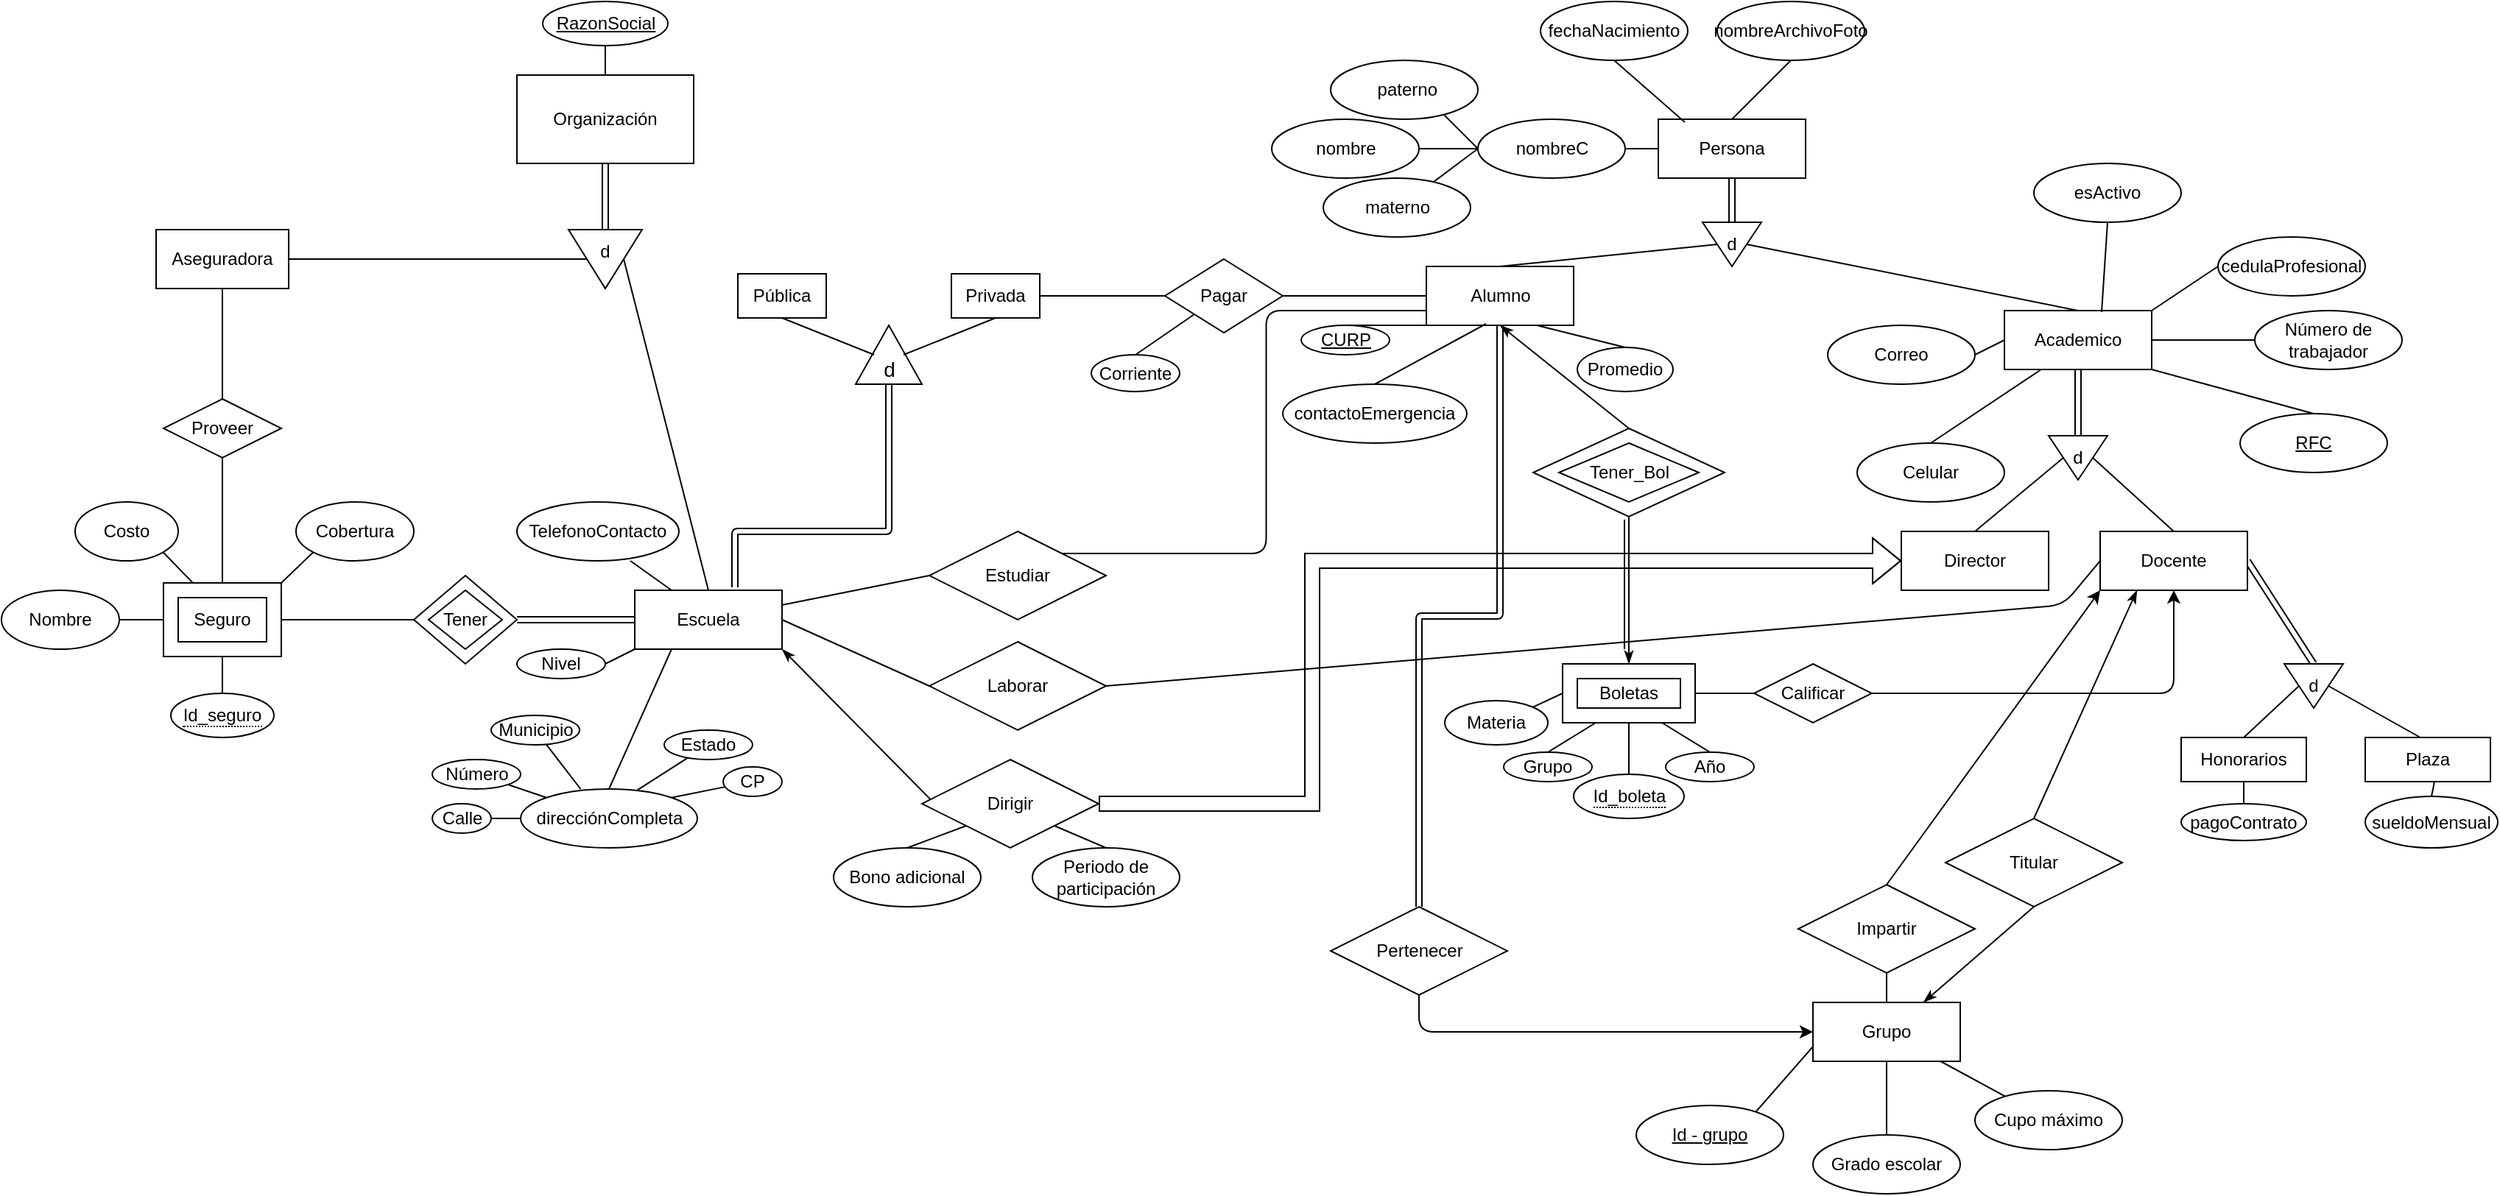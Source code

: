 <mxfile version="14.6.13" type="device"><diagram id="R2lEEEUBdFMjLlhIrx00" name="Page-1"><mxGraphModel dx="2468" dy="1582" grid="1" gridSize="10" guides="1" tooltips="1" connect="1" arrows="1" fold="1" page="1" pageScale="1" pageWidth="850" pageHeight="1100" math="0" shadow="0" extFonts="Permanent Marker^https://fonts.googleapis.com/css?family=Permanent+Marker"><root><mxCell id="0"/><mxCell id="1" parent="0"/><mxCell id="KtLs7sOax0Psql4U3E7a-147" style="edgeStyle=none;rounded=0;orthogonalLoop=1;jettySize=auto;html=1;exitX=1;exitY=1;exitDx=0;exitDy=0;entryX=0.085;entryY=0.525;entryDx=0;entryDy=0;entryPerimeter=0;startArrow=classicThin;startFill=1;endArrow=none;endFill=0;" parent="1" source="KtLs7sOax0Psql4U3E7a-1" target="KtLs7sOax0Psql4U3E7a-143" edge="1"><mxGeometry relative="1" as="geometry"/></mxCell><mxCell id="KtLs7sOax0Psql4U3E7a-1" value="Escuela" style="whiteSpace=wrap;html=1;align=center;" parent="1" vertex="1"><mxGeometry x="-610" y="90" width="100" height="40" as="geometry"/></mxCell><mxCell id="KtLs7sOax0Psql4U3E7a-2" value="Laborar" style="shape=rhombus;perimeter=rhombusPerimeter;whiteSpace=wrap;html=1;align=center;" parent="1" vertex="1"><mxGeometry x="-410" y="125" width="120" height="60" as="geometry"/></mxCell><mxCell id="KtLs7sOax0Psql4U3E7a-4" value="" style="endArrow=none;html=1;rounded=0;exitX=1;exitY=0.5;exitDx=0;exitDy=0;entryX=0;entryY=0.5;entryDx=0;entryDy=0;" parent="1" source="KtLs7sOax0Psql4U3E7a-1" target="KtLs7sOax0Psql4U3E7a-2" edge="1"><mxGeometry relative="1" as="geometry"><mxPoint x="310" y="250" as="sourcePoint"/><mxPoint x="470" y="250" as="targetPoint"/></mxGeometry></mxCell><mxCell id="UCFjjiq-yuMNq34gSpw4-24" style="edgeStyle=none;rounded=0;orthogonalLoop=1;jettySize=auto;html=1;exitX=0;exitY=0.5;exitDx=0;exitDy=0;entryX=1;entryY=0;entryDx=0;entryDy=0;endArrow=none;endFill=0;" parent="1" source="KtLs7sOax0Psql4U3E7a-7" target="UCFjjiq-yuMNq34gSpw4-15" edge="1"><mxGeometry relative="1" as="geometry"/></mxCell><mxCell id="KtLs7sOax0Psql4U3E7a-7" value="cedulaProfesional" style="ellipse;whiteSpace=wrap;html=1;align=center;" parent="1" vertex="1"><mxGeometry x="465" y="-150" width="100" height="40" as="geometry"/></mxCell><mxCell id="UCFjjiq-yuMNq34gSpw4-25" style="edgeStyle=none;rounded=0;orthogonalLoop=1;jettySize=auto;html=1;exitX=0;exitY=0.5;exitDx=0;exitDy=0;entryX=1;entryY=0.5;entryDx=0;entryDy=0;endArrow=none;endFill=0;" parent="1" source="KtLs7sOax0Psql4U3E7a-11" target="UCFjjiq-yuMNq34gSpw4-15" edge="1"><mxGeometry relative="1" as="geometry"/></mxCell><mxCell id="KtLs7sOax0Psql4U3E7a-11" value="Número de trabajador" style="ellipse;whiteSpace=wrap;html=1;align=center;" parent="1" vertex="1"><mxGeometry x="490" y="-100" width="100" height="40" as="geometry"/></mxCell><mxCell id="UCFjjiq-yuMNq34gSpw4-26" style="edgeStyle=none;rounded=0;orthogonalLoop=1;jettySize=auto;html=1;exitX=0.5;exitY=0;exitDx=0;exitDy=0;entryX=1;entryY=1;entryDx=0;entryDy=0;endArrow=none;endFill=0;" parent="1" source="KtLs7sOax0Psql4U3E7a-12" target="UCFjjiq-yuMNq34gSpw4-15" edge="1"><mxGeometry relative="1" as="geometry"/></mxCell><mxCell id="KtLs7sOax0Psql4U3E7a-12" value="RFC" style="ellipse;whiteSpace=wrap;html=1;align=center;fontStyle=4" parent="1" vertex="1"><mxGeometry x="480" y="-30" width="100" height="40" as="geometry"/></mxCell><mxCell id="UCFjjiq-yuMNq34gSpw4-28" style="edgeStyle=none;rounded=0;orthogonalLoop=1;jettySize=auto;html=1;exitX=1;exitY=0.5;exitDx=0;exitDy=0;entryX=0;entryY=0.5;entryDx=0;entryDy=0;endArrow=none;endFill=0;" parent="1" source="KtLs7sOax0Psql4U3E7a-27" target="UCFjjiq-yuMNq34gSpw4-15" edge="1"><mxGeometry relative="1" as="geometry"/></mxCell><mxCell id="KtLs7sOax0Psql4U3E7a-27" value="Correo" style="ellipse;whiteSpace=wrap;html=1;align=center;" parent="1" vertex="1"><mxGeometry x="200" y="-90" width="100" height="40" as="geometry"/></mxCell><mxCell id="UCFjjiq-yuMNq34gSpw4-27" style="edgeStyle=none;rounded=0;orthogonalLoop=1;jettySize=auto;html=1;exitX=0.5;exitY=0;exitDx=0;exitDy=0;entryX=0.25;entryY=1;entryDx=0;entryDy=0;endArrow=none;endFill=0;" parent="1" source="KtLs7sOax0Psql4U3E7a-28" target="UCFjjiq-yuMNq34gSpw4-15" edge="1"><mxGeometry relative="1" as="geometry"/></mxCell><mxCell id="KtLs7sOax0Psql4U3E7a-28" value="Celular" style="ellipse;whiteSpace=wrap;html=1;align=center;" parent="1" vertex="1"><mxGeometry x="220" y="-10" width="100" height="40" as="geometry"/></mxCell><mxCell id="UCFjjiq-yuMNq34gSpw4-23" style="edgeStyle=none;rounded=0;orthogonalLoop=1;jettySize=auto;html=1;exitX=0.5;exitY=0;exitDx=0;exitDy=0;entryX=0.75;entryY=1;entryDx=0;entryDy=0;endArrow=none;endFill=0;" parent="1" source="KtLs7sOax0Psql4U3E7a-45" target="UCFjjiq-yuMNq34gSpw4-16" edge="1"><mxGeometry relative="1" as="geometry"/></mxCell><mxCell id="KtLs7sOax0Psql4U3E7a-45" value="Promedio" style="ellipse;whiteSpace=wrap;html=1;align=center;" parent="1" vertex="1"><mxGeometry x="30" y="-75" width="65" height="30" as="geometry"/></mxCell><mxCell id="KtLs7sOax0Psql4U3E7a-86" value="" style="edgeStyle=none;rounded=0;orthogonalLoop=1;jettySize=auto;html=1;endArrow=none;endFill=0;entryX=0.5;entryY=0;entryDx=0;entryDy=0;exitX=0.5;exitY=1;exitDx=0;exitDy=0;" parent="1" source="GUMRj1ig7MJOUgYOpkWh-27" target="GUMRj1ig7MJOUgYOpkWh-23" edge="1"><mxGeometry relative="1" as="geometry"><mxPoint x="-570" y="-320" as="sourcePoint"/></mxGeometry></mxCell><mxCell id="KtLs7sOax0Psql4U3E7a-49" value="Estudiar" style="shape=rhombus;perimeter=rhombusPerimeter;whiteSpace=wrap;html=1;align=center;" parent="1" vertex="1"><mxGeometry x="-410" y="50" width="120" height="60" as="geometry"/></mxCell><mxCell id="KtLs7sOax0Psql4U3E7a-52" value="" style="endArrow=none;html=1;rounded=0;exitX=1;exitY=0.25;exitDx=0;exitDy=0;entryX=0;entryY=0.5;entryDx=0;entryDy=0;" parent="1" source="KtLs7sOax0Psql4U3E7a-1" target="KtLs7sOax0Psql4U3E7a-49" edge="1"><mxGeometry relative="1" as="geometry"><mxPoint x="190" y="310" as="sourcePoint"/><mxPoint x="350" y="310" as="targetPoint"/></mxGeometry></mxCell><mxCell id="KtLs7sOax0Psql4U3E7a-65" value="Grupo" style="whiteSpace=wrap;html=1;align=center;" parent="1" vertex="1"><mxGeometry x="190" y="370" width="100" height="40" as="geometry"/></mxCell><mxCell id="KtLs7sOax0Psql4U3E7a-69" value="" style="rounded=0;orthogonalLoop=1;jettySize=auto;html=1;endArrow=none;endFill=0;" parent="1" source="KtLs7sOax0Psql4U3E7a-66" target="KtLs7sOax0Psql4U3E7a-65" edge="1"><mxGeometry relative="1" as="geometry"/></mxCell><mxCell id="KtLs7sOax0Psql4U3E7a-66" value="Grado escolar" style="ellipse;whiteSpace=wrap;html=1;align=center;" parent="1" vertex="1"><mxGeometry x="190" y="460" width="100" height="40" as="geometry"/></mxCell><mxCell id="KtLs7sOax0Psql4U3E7a-70" value="" style="edgeStyle=none;rounded=0;orthogonalLoop=1;jettySize=auto;html=1;endArrow=none;endFill=0;" parent="1" source="KtLs7sOax0Psql4U3E7a-67" target="KtLs7sOax0Psql4U3E7a-65" edge="1"><mxGeometry relative="1" as="geometry"/></mxCell><mxCell id="KtLs7sOax0Psql4U3E7a-67" value="Cupo máximo" style="ellipse;whiteSpace=wrap;html=1;align=center;" parent="1" vertex="1"><mxGeometry x="300" y="430" width="100" height="40" as="geometry"/></mxCell><mxCell id="KtLs7sOax0Psql4U3E7a-73" value="" style="edgeStyle=none;rounded=0;orthogonalLoop=1;jettySize=auto;html=1;endArrow=none;endFill=0;entryX=0;entryY=0.5;entryDx=0;entryDy=0;" parent="1" source="KtLs7sOax0Psql4U3E7a-72" target="GUMRj1ig7MJOUgYOpkWh-20" edge="1"><mxGeometry relative="1" as="geometry"/></mxCell><mxCell id="KtLs7sOax0Psql4U3E7a-72" value="Calle" style="ellipse;whiteSpace=wrap;html=1;align=center;" parent="1" vertex="1"><mxGeometry x="-747.5" y="235" width="40" height="20" as="geometry"/></mxCell><mxCell id="KtLs7sOax0Psql4U3E7a-75" value="" style="edgeStyle=none;rounded=0;orthogonalLoop=1;jettySize=auto;html=1;endArrow=none;endFill=0;entryX=0;entryY=0;entryDx=0;entryDy=0;" parent="1" source="KtLs7sOax0Psql4U3E7a-74" target="GUMRj1ig7MJOUgYOpkWh-20" edge="1"><mxGeometry relative="1" as="geometry"/></mxCell><mxCell id="KtLs7sOax0Psql4U3E7a-74" value="Número" style="ellipse;whiteSpace=wrap;html=1;align=center;" parent="1" vertex="1"><mxGeometry x="-747.5" y="205" width="60" height="20" as="geometry"/></mxCell><mxCell id="KtLs7sOax0Psql4U3E7a-82" value="" style="edgeStyle=none;rounded=0;orthogonalLoop=1;jettySize=auto;html=1;endArrow=none;endFill=0;entryX=0.34;entryY=0.003;entryDx=0;entryDy=0;entryPerimeter=0;" parent="1" source="KtLs7sOax0Psql4U3E7a-76" target="GUMRj1ig7MJOUgYOpkWh-20" edge="1"><mxGeometry relative="1" as="geometry"/></mxCell><mxCell id="KtLs7sOax0Psql4U3E7a-76" value="Municipio" style="ellipse;whiteSpace=wrap;html=1;align=center;" parent="1" vertex="1"><mxGeometry x="-707.5" y="175" width="60" height="20" as="geometry"/></mxCell><mxCell id="KtLs7sOax0Psql4U3E7a-84" value="" style="edgeStyle=none;rounded=0;orthogonalLoop=1;jettySize=auto;html=1;endArrow=none;endFill=0;entryX=1;entryY=0;entryDx=0;entryDy=0;" parent="1" source="KtLs7sOax0Psql4U3E7a-77" target="GUMRj1ig7MJOUgYOpkWh-20" edge="1"><mxGeometry relative="1" as="geometry"><mxPoint x="-597.5" y="231" as="targetPoint"/></mxGeometry></mxCell><mxCell id="KtLs7sOax0Psql4U3E7a-77" value="CP" style="ellipse;whiteSpace=wrap;html=1;align=center;" parent="1" vertex="1"><mxGeometry x="-550" y="210" width="40" height="20" as="geometry"/></mxCell><mxCell id="KtLs7sOax0Psql4U3E7a-83" value="" style="edgeStyle=none;rounded=0;orthogonalLoop=1;jettySize=auto;html=1;endArrow=none;endFill=0;entryX=0.653;entryY=0.032;entryDx=0;entryDy=0;entryPerimeter=0;" parent="1" source="KtLs7sOax0Psql4U3E7a-79" target="GUMRj1ig7MJOUgYOpkWh-20" edge="1"><mxGeometry relative="1" as="geometry"/></mxCell><mxCell id="KtLs7sOax0Psql4U3E7a-79" value="Estado" style="ellipse;whiteSpace=wrap;html=1;align=center;" parent="1" vertex="1"><mxGeometry x="-590" y="185" width="60" height="20" as="geometry"/></mxCell><mxCell id="KtLs7sOax0Psql4U3E7a-97" value="Materia" style="ellipse;whiteSpace=wrap;html=1;align=center;" parent="1" vertex="1"><mxGeometry x="-60" y="165" width="70" height="30" as="geometry"/></mxCell><mxCell id="KtLs7sOax0Psql4U3E7a-98" value="Grupo" style="ellipse;whiteSpace=wrap;html=1;align=center;" parent="1" vertex="1"><mxGeometry x="-20" y="200" width="60" height="20" as="geometry"/></mxCell><mxCell id="KtLs7sOax0Psql4U3E7a-99" value="Año" style="ellipse;whiteSpace=wrap;html=1;align=center;" parent="1" vertex="1"><mxGeometry x="90" y="200" width="60" height="20" as="geometry"/></mxCell><mxCell id="KtLs7sOax0Psql4U3E7a-118" value="Impartir" style="shape=rhombus;perimeter=rhombusPerimeter;whiteSpace=wrap;html=1;align=center;" parent="1" vertex="1"><mxGeometry x="180" y="290" width="120" height="60" as="geometry"/></mxCell><mxCell id="KtLs7sOax0Psql4U3E7a-148" style="edgeStyle=orthogonalEdgeStyle;rounded=0;orthogonalLoop=1;jettySize=auto;html=1;exitX=1;exitY=0.5;exitDx=0;exitDy=0;startArrow=none;startFill=0;endArrow=classicThin;endFill=1;entryX=0;entryY=0.5;entryDx=0;entryDy=0;entryPerimeter=0;shape=flexArrow;" parent="1" source="KtLs7sOax0Psql4U3E7a-143" target="UCFjjiq-yuMNq34gSpw4-33" edge="1"><mxGeometry relative="1" as="geometry"><mxPoint x="-30" y="160" as="targetPoint"/><Array as="points"><mxPoint x="-150" y="235"/><mxPoint x="-150" y="70"/></Array></mxGeometry></mxCell><mxCell id="KtLs7sOax0Psql4U3E7a-143" value="Dirigir" style="shape=rhombus;perimeter=rhombusPerimeter;whiteSpace=wrap;html=1;align=center;" parent="1" vertex="1"><mxGeometry x="-415" y="205" width="120" height="60" as="geometry"/></mxCell><mxCell id="KtLs7sOax0Psql4U3E7a-150" style="edgeStyle=none;rounded=0;orthogonalLoop=1;jettySize=auto;html=1;exitX=0.5;exitY=0;exitDx=0;exitDy=0;entryX=1;entryY=1;entryDx=0;entryDy=0;startArrow=none;startFill=0;endArrow=none;endFill=0;" parent="1" source="KtLs7sOax0Psql4U3E7a-149" target="KtLs7sOax0Psql4U3E7a-143" edge="1"><mxGeometry relative="1" as="geometry"/></mxCell><mxCell id="KtLs7sOax0Psql4U3E7a-149" value="Periodo de participación" style="ellipse;whiteSpace=wrap;html=1;align=center;" parent="1" vertex="1"><mxGeometry x="-340" y="265" width="100" height="40" as="geometry"/></mxCell><mxCell id="KtLs7sOax0Psql4U3E7a-152" style="edgeStyle=none;rounded=0;orthogonalLoop=1;jettySize=auto;html=1;exitX=0.5;exitY=0;exitDx=0;exitDy=0;entryX=0;entryY=1;entryDx=0;entryDy=0;startArrow=none;startFill=0;endArrow=none;endFill=0;" parent="1" source="KtLs7sOax0Psql4U3E7a-151" target="KtLs7sOax0Psql4U3E7a-143" edge="1"><mxGeometry relative="1" as="geometry"/></mxCell><mxCell id="KtLs7sOax0Psql4U3E7a-151" value="Bono adicional" style="ellipse;whiteSpace=wrap;html=1;align=center;" parent="1" vertex="1"><mxGeometry x="-475" y="265" width="100" height="40" as="geometry"/></mxCell><mxCell id="KtLs7sOax0Psql4U3E7a-157" style="edgeStyle=none;rounded=0;orthogonalLoop=1;jettySize=auto;html=1;exitX=0.5;exitY=1;exitDx=0;exitDy=0;entryX=0.75;entryY=0;entryDx=0;entryDy=0;startArrow=none;startFill=0;endArrow=classicThin;endFill=1;" parent="1" source="KtLs7sOax0Psql4U3E7a-156" target="KtLs7sOax0Psql4U3E7a-65" edge="1"><mxGeometry relative="1" as="geometry"/></mxCell><mxCell id="KtLs7sOax0Psql4U3E7a-158" style="edgeStyle=none;rounded=0;orthogonalLoop=1;jettySize=auto;html=1;exitX=0.5;exitY=0;exitDx=0;exitDy=0;entryX=0.25;entryY=1;entryDx=0;entryDy=0;startArrow=none;startFill=0;endArrow=classicThin;endFill=1;" parent="1" source="KtLs7sOax0Psql4U3E7a-156" target="UCFjjiq-yuMNq34gSpw4-31" edge="1"><mxGeometry relative="1" as="geometry"><mxPoint x="340" y="180" as="targetPoint"/></mxGeometry></mxCell><mxCell id="KtLs7sOax0Psql4U3E7a-156" value="Titular" style="shape=rhombus;perimeter=rhombusPerimeter;whiteSpace=wrap;html=1;align=center;" parent="1" vertex="1"><mxGeometry x="280" y="245" width="120" height="60" as="geometry"/></mxCell><mxCell id="KtLs7sOax0Psql4U3E7a-160" value="Pertenecer" style="shape=rhombus;perimeter=rhombusPerimeter;whiteSpace=wrap;html=1;align=center;" parent="1" vertex="1"><mxGeometry x="-137.5" y="305" width="120" height="60" as="geometry"/></mxCell><mxCell id="KtLs7sOax0Psql4U3E7a-167" style="edgeStyle=none;rounded=0;orthogonalLoop=1;jettySize=auto;html=1;startArrow=none;startFill=0;endArrow=classicThin;endFill=1;exitX=0.5;exitY=0;exitDx=0;exitDy=0;entryX=0.5;entryY=1;entryDx=0;entryDy=0;" parent="1" source="GUMRj1ig7MJOUgYOpkWh-41" target="UCFjjiq-yuMNq34gSpw4-16" edge="1"><mxGeometry relative="1" as="geometry"><mxPoint x="60" y="-80" as="targetPoint"/><mxPoint x="50" y="-10" as="sourcePoint"/></mxGeometry></mxCell><mxCell id="KtLs7sOax0Psql4U3E7a-168" style="edgeStyle=none;rounded=0;orthogonalLoop=1;jettySize=auto;html=1;startArrow=none;startFill=0;endArrow=classicThin;endFill=1;exitX=0.5;exitY=1;exitDx=0;exitDy=0;entryX=0.5;entryY=0;entryDx=0;entryDy=0;" parent="1" source="GUMRj1ig7MJOUgYOpkWh-41" target="GUMRj1ig7MJOUgYOpkWh-45" edge="1"><mxGeometry relative="1" as="geometry"><mxPoint x="40" y="90" as="sourcePoint"/><mxPoint x="70" y="170" as="targetPoint"/></mxGeometry></mxCell><mxCell id="KtLs7sOax0Psql4U3E7a-194" style="edgeStyle=none;rounded=0;orthogonalLoop=1;jettySize=auto;html=1;exitX=0.5;exitY=1;exitDx=0;exitDy=0;entryX=0;entryY=0.75;entryDx=0;entryDy=0;startArrow=none;startFill=0;endArrow=none;endFill=0;" parent="1" source="KtLs7sOax0Psql4U3E7a-193" target="KtLs7sOax0Psql4U3E7a-65" edge="1"><mxGeometry relative="1" as="geometry"/></mxCell><mxCell id="KtLs7sOax0Psql4U3E7a-193" value="Id - grupo" style="ellipse;whiteSpace=wrap;html=1;align=center;fontStyle=4" parent="1" vertex="1"><mxGeometry x="70" y="440" width="100" height="40" as="geometry"/></mxCell><mxCell id="UCFjjiq-yuMNq34gSpw4-14" style="edgeStyle=none;rounded=0;orthogonalLoop=1;jettySize=auto;html=1;exitX=0.5;exitY=1;exitDx=0;exitDy=0;entryX=0;entryY=0.5;entryDx=0;entryDy=0;endArrow=none;endFill=0;shape=link;" parent="1" source="UCFjjiq-yuMNq34gSpw4-2" target="UCFjjiq-yuMNq34gSpw4-13" edge="1"><mxGeometry relative="1" as="geometry"/></mxCell><mxCell id="UCFjjiq-yuMNq34gSpw4-2" value="Persona" style="whiteSpace=wrap;html=1;align=center;" parent="1" vertex="1"><mxGeometry x="85" y="-230" width="100" height="40" as="geometry"/></mxCell><mxCell id="UCFjjiq-yuMNq34gSpw4-7" style="edgeStyle=none;rounded=0;orthogonalLoop=1;jettySize=auto;html=1;exitX=1;exitY=0.5;exitDx=0;exitDy=0;entryX=0;entryY=0.5;entryDx=0;entryDy=0;endArrow=none;endFill=0;" parent="1" source="UCFjjiq-yuMNq34gSpw4-6" target="UCFjjiq-yuMNq34gSpw4-2" edge="1"><mxGeometry relative="1" as="geometry"/></mxCell><mxCell id="UCFjjiq-yuMNq34gSpw4-6" value="&lt;div&gt;nombreC&lt;/div&gt;" style="ellipse;whiteSpace=wrap;html=1;align=center;" parent="1" vertex="1"><mxGeometry x="-37.5" y="-230" width="100" height="40" as="geometry"/></mxCell><mxCell id="djpSh8IXGMKy0im30Yb7-1" value="" style="endArrow=none;html=1;" parent="1" edge="1"><mxGeometry width="50" height="50" relative="1" as="geometry"><mxPoint x="-67.5" y="-240" as="sourcePoint"/><mxPoint x="-37.5" y="-210" as="targetPoint"/></mxGeometry></mxCell><mxCell id="djpSh8IXGMKy0im30Yb7-2" value="&amp;nbsp;paterno" style="ellipse;whiteSpace=wrap;html=1;align=center;" parent="1" vertex="1"><mxGeometry x="-137.5" y="-270" width="100" height="40" as="geometry"/></mxCell><mxCell id="djpSh8IXGMKy0im30Yb7-3" value="" style="endArrow=none;html=1;" parent="1" edge="1"><mxGeometry width="50" height="50" relative="1" as="geometry"><mxPoint x="-87.5" y="-210" as="sourcePoint"/><mxPoint x="-37.5" y="-210" as="targetPoint"/></mxGeometry></mxCell><mxCell id="djpSh8IXGMKy0im30Yb7-4" value="&lt;div&gt;nombre&lt;/div&gt;" style="ellipse;whiteSpace=wrap;html=1;align=center;" parent="1" vertex="1"><mxGeometry x="-177.5" y="-230" width="100" height="40" as="geometry"/></mxCell><mxCell id="djpSh8IXGMKy0im30Yb7-5" value="" style="endArrow=none;html=1;" parent="1" edge="1"><mxGeometry width="50" height="50" relative="1" as="geometry"><mxPoint x="-77.5" y="-180" as="sourcePoint"/><mxPoint x="-37.5" y="-210" as="targetPoint"/></mxGeometry></mxCell><mxCell id="djpSh8IXGMKy0im30Yb7-6" value="&lt;div&gt;materno&lt;/div&gt;" style="ellipse;whiteSpace=wrap;html=1;align=center;" parent="1" vertex="1"><mxGeometry x="-142.5" y="-190" width="100" height="40" as="geometry"/></mxCell><mxCell id="UCFjjiq-yuMNq34gSpw4-10" style="edgeStyle=none;rounded=0;orthogonalLoop=1;jettySize=auto;html=1;exitX=0.5;exitY=1;exitDx=0;exitDy=0;entryX=0.18;entryY=0.05;entryDx=0;entryDy=0;entryPerimeter=0;endArrow=none;endFill=0;" parent="1" source="UCFjjiq-yuMNq34gSpw4-9" target="UCFjjiq-yuMNq34gSpw4-2" edge="1"><mxGeometry relative="1" as="geometry"/></mxCell><mxCell id="UCFjjiq-yuMNq34gSpw4-9" value="fechaNacimiento" style="ellipse;whiteSpace=wrap;html=1;align=center;" parent="1" vertex="1"><mxGeometry x="5" y="-310" width="100" height="40" as="geometry"/></mxCell><mxCell id="UCFjjiq-yuMNq34gSpw4-12" style="edgeStyle=none;rounded=0;orthogonalLoop=1;jettySize=auto;html=1;exitX=0.5;exitY=1;exitDx=0;exitDy=0;entryX=0.5;entryY=0;entryDx=0;entryDy=0;endArrow=none;endFill=0;" parent="1" source="UCFjjiq-yuMNq34gSpw4-11" target="UCFjjiq-yuMNq34gSpw4-2" edge="1"><mxGeometry relative="1" as="geometry"/></mxCell><mxCell id="UCFjjiq-yuMNq34gSpw4-11" value="nombreArchivoFoto" style="ellipse;whiteSpace=wrap;html=1;align=center;" parent="1" vertex="1"><mxGeometry x="125" y="-310" width="100" height="40" as="geometry"/></mxCell><mxCell id="UCFjjiq-yuMNq34gSpw4-13" value="d" style="triangle;whiteSpace=wrap;html=1;direction=south;" parent="1" vertex="1"><mxGeometry x="115" y="-160" width="40" height="30" as="geometry"/></mxCell><mxCell id="UCFjjiq-yuMNq34gSpw4-18" style="edgeStyle=none;rounded=0;orthogonalLoop=1;jettySize=auto;html=1;exitX=0.5;exitY=0;exitDx=0;exitDy=0;entryX=0.5;entryY=0;entryDx=0;entryDy=0;endArrow=none;endFill=0;" parent="1" source="UCFjjiq-yuMNq34gSpw4-15" target="UCFjjiq-yuMNq34gSpw4-13" edge="1"><mxGeometry relative="1" as="geometry"/></mxCell><mxCell id="UCFjjiq-yuMNq34gSpw4-30" style="edgeStyle=none;rounded=0;orthogonalLoop=1;jettySize=auto;html=1;exitX=0.5;exitY=1;exitDx=0;exitDy=0;endArrow=none;endFill=0;entryX=0;entryY=0.5;entryDx=0;entryDy=0;shape=link;" parent="1" source="UCFjjiq-yuMNq34gSpw4-15" target="UCFjjiq-yuMNq34gSpw4-29" edge="1"><mxGeometry relative="1" as="geometry"><mxPoint x="370" y="-40" as="targetPoint"/></mxGeometry></mxCell><mxCell id="UCFjjiq-yuMNq34gSpw4-15" value="Academico" style="whiteSpace=wrap;html=1;align=center;" parent="1" vertex="1"><mxGeometry x="320" y="-100" width="100" height="40" as="geometry"/></mxCell><mxCell id="UCFjjiq-yuMNq34gSpw4-17" style="edgeStyle=none;rounded=0;orthogonalLoop=1;jettySize=auto;html=1;exitX=0.5;exitY=0;exitDx=0;exitDy=0;entryX=0.5;entryY=1;entryDx=0;entryDy=0;endArrow=none;endFill=0;" parent="1" source="UCFjjiq-yuMNq34gSpw4-16" target="UCFjjiq-yuMNq34gSpw4-13" edge="1"><mxGeometry relative="1" as="geometry"/></mxCell><mxCell id="UCFjjiq-yuMNq34gSpw4-16" value="Alumno" style="whiteSpace=wrap;html=1;align=center;" parent="1" vertex="1"><mxGeometry x="-72.5" y="-130" width="100" height="40" as="geometry"/></mxCell><mxCell id="UCFjjiq-yuMNq34gSpw4-19" value="contactoEmergencia" style="ellipse;whiteSpace=wrap;html=1;align=center;" parent="1" vertex="1"><mxGeometry x="-170" y="-50" width="125" height="40" as="geometry"/></mxCell><mxCell id="UCFjjiq-yuMNq34gSpw4-22" style="edgeStyle=none;rounded=0;orthogonalLoop=1;jettySize=auto;html=1;exitX=0.5;exitY=0;exitDx=0;exitDy=0;endArrow=none;endFill=0;entryX=0.25;entryY=1;entryDx=0;entryDy=0;" parent="1" source="UCFjjiq-yuMNq34gSpw4-21" target="UCFjjiq-yuMNq34gSpw4-16" edge="1"><mxGeometry relative="1" as="geometry"><mxPoint x="10" y="-60" as="targetPoint"/></mxGeometry></mxCell><mxCell id="UCFjjiq-yuMNq34gSpw4-21" value="&lt;u&gt;CURP&lt;/u&gt;" style="ellipse;whiteSpace=wrap;html=1;align=center;" parent="1" vertex="1"><mxGeometry x="-157.5" y="-90" width="60" height="20" as="geometry"/></mxCell><mxCell id="djpSh8IXGMKy0im30Yb7-12" value="" style="endArrow=none;html=1;exitX=0;exitY=0.5;exitDx=0;exitDy=0;entryX=1;entryY=0.5;entryDx=0;entryDy=0;shape=link;" parent="1" source="djpSh8IXGMKy0im30Yb7-14" target="UCFjjiq-yuMNq34gSpw4-31" edge="1"><mxGeometry width="50" height="50" relative="1" as="geometry"><mxPoint x="455" y="202.5" as="sourcePoint"/><mxPoint x="420" y="117.5" as="targetPoint"/></mxGeometry></mxCell><mxCell id="djpSh8IXGMKy0im30Yb7-14" value="d" style="triangle;whiteSpace=wrap;html=1;direction=south;" parent="1" vertex="1"><mxGeometry x="510" y="140" width="40" height="30" as="geometry"/></mxCell><mxCell id="djpSh8IXGMKy0im30Yb7-17" value="Honorarios" style="whiteSpace=wrap;html=1;align=center;" parent="1" vertex="1"><mxGeometry x="440" y="190" width="85" height="30" as="geometry"/></mxCell><mxCell id="UCFjjiq-yuMNq34gSpw4-29" value="" style="triangle;whiteSpace=wrap;html=1;rotation=90;" parent="1" vertex="1"><mxGeometry x="355" y="-20" width="30" height="40" as="geometry"/></mxCell><mxCell id="djpSh8IXGMKy0im30Yb7-20" value="" style="endArrow=none;html=1;exitX=0.5;exitY=0;exitDx=0;exitDy=0;entryX=0.5;entryY=1;entryDx=0;entryDy=0;" parent="1" source="djpSh8IXGMKy0im30Yb7-17" target="djpSh8IXGMKy0im30Yb7-14" edge="1"><mxGeometry width="50" height="50" relative="1" as="geometry"><mxPoint x="470" y="180" as="sourcePoint"/><mxPoint x="520" y="140" as="targetPoint"/></mxGeometry></mxCell><mxCell id="UCFjjiq-yuMNq34gSpw4-32" value="" style="edgeStyle=none;rounded=0;orthogonalLoop=1;jettySize=auto;html=1;endArrow=none;endFill=0;exitX=0.5;exitY=0;exitDx=0;exitDy=0;" parent="1" source="UCFjjiq-yuMNq34gSpw4-31" edge="1"><mxGeometry relative="1" as="geometry"><mxPoint x="380" as="targetPoint"/></mxGeometry></mxCell><mxCell id="UCFjjiq-yuMNq34gSpw4-31" value="Docente" style="whiteSpace=wrap;html=1;align=center;" parent="1" vertex="1"><mxGeometry x="385" y="50" width="100" height="40" as="geometry"/></mxCell><mxCell id="UCFjjiq-yuMNq34gSpw4-34" style="edgeStyle=none;rounded=0;orthogonalLoop=1;jettySize=auto;html=1;exitX=0.5;exitY=0;exitDx=0;exitDy=0;entryX=0.5;entryY=1;entryDx=0;entryDy=0;endArrow=none;endFill=0;" parent="1" source="UCFjjiq-yuMNq34gSpw4-33" target="UCFjjiq-yuMNq34gSpw4-29" edge="1"><mxGeometry relative="1" as="geometry"/></mxCell><mxCell id="UCFjjiq-yuMNq34gSpw4-33" value="Director" style="whiteSpace=wrap;html=1;align=center;" parent="1" vertex="1"><mxGeometry x="250" y="50" width="100" height="40" as="geometry"/></mxCell><mxCell id="GUMRj1ig7MJOUgYOpkWh-3" value="" style="group" parent="1" vertex="1" connectable="0"><mxGeometry x="-760" y="80" width="70" height="60" as="geometry"/></mxCell><mxCell id="GUMRj1ig7MJOUgYOpkWh-2" value="" style="rhombus;whiteSpace=wrap;html=1;" parent="GUMRj1ig7MJOUgYOpkWh-3" vertex="1"><mxGeometry width="70" height="60" as="geometry"/></mxCell><mxCell id="GUMRj1ig7MJOUgYOpkWh-1" value="Tener" style="rhombus;whiteSpace=wrap;html=1;" parent="GUMRj1ig7MJOUgYOpkWh-3" vertex="1"><mxGeometry x="10" y="10" width="50" height="40" as="geometry"/></mxCell><mxCell id="djpSh8IXGMKy0im30Yb7-22" value="Plaza" style="whiteSpace=wrap;html=1;align=center;" parent="1" vertex="1"><mxGeometry x="565" y="190" width="85" height="30" as="geometry"/></mxCell><mxCell id="GUMRj1ig7MJOUgYOpkWh-6" value="" style="endArrow=none;html=1;entryX=1;entryY=0.5;entryDx=0;entryDy=0;exitX=0;exitY=0.5;exitDx=0;exitDy=0;shape=link;" parent="1" source="KtLs7sOax0Psql4U3E7a-1" target="GUMRj1ig7MJOUgYOpkWh-2" edge="1"><mxGeometry width="50" height="50" relative="1" as="geometry"><mxPoint x="-550" y="100" as="sourcePoint"/><mxPoint x="-500" y="50" as="targetPoint"/></mxGeometry></mxCell><mxCell id="djpSh8IXGMKy0im30Yb7-24" value="" style="endArrow=none;html=1;exitX=0.44;exitY=0;exitDx=0;exitDy=0;exitPerimeter=0;entryX=0.5;entryY=0;entryDx=0;entryDy=0;" parent="1" source="djpSh8IXGMKy0im30Yb7-22" target="djpSh8IXGMKy0im30Yb7-14" edge="1"><mxGeometry width="50" height="50" relative="1" as="geometry"><mxPoint x="610" y="180" as="sourcePoint"/><mxPoint x="550" y="150" as="targetPoint"/></mxGeometry></mxCell><mxCell id="GUMRj1ig7MJOUgYOpkWh-9" value="" style="group" parent="1" vertex="1" connectable="0"><mxGeometry x="-930" y="85" width="80" height="50" as="geometry"/></mxCell><mxCell id="GUMRj1ig7MJOUgYOpkWh-8" value="" style="rounded=0;whiteSpace=wrap;html=1;" parent="GUMRj1ig7MJOUgYOpkWh-9" vertex="1"><mxGeometry width="80" height="50" as="geometry"/></mxCell><mxCell id="GUMRj1ig7MJOUgYOpkWh-7" value="Seguro" style="rounded=0;whiteSpace=wrap;html=1;" parent="GUMRj1ig7MJOUgYOpkWh-9" vertex="1"><mxGeometry x="10" y="10" width="60" height="30" as="geometry"/></mxCell><mxCell id="GUMRj1ig7MJOUgYOpkWh-10" value="" style="endArrow=none;html=1;entryX=1;entryY=0.5;entryDx=0;entryDy=0;exitX=0;exitY=0.5;exitDx=0;exitDy=0;" parent="1" source="GUMRj1ig7MJOUgYOpkWh-2" target="GUMRj1ig7MJOUgYOpkWh-8" edge="1"><mxGeometry width="50" height="50" relative="1" as="geometry"><mxPoint x="-550" y="100" as="sourcePoint"/><mxPoint x="-500" y="50" as="targetPoint"/></mxGeometry></mxCell><mxCell id="GUMRj1ig7MJOUgYOpkWh-12" value="Nombre" style="ellipse;whiteSpace=wrap;html=1;" parent="1" vertex="1"><mxGeometry x="-1040" y="90" width="80" height="40" as="geometry"/></mxCell><mxCell id="GUMRj1ig7MJOUgYOpkWh-13" value="Costo" style="ellipse;whiteSpace=wrap;html=1;" parent="1" vertex="1"><mxGeometry x="-990" y="30" width="70" height="40" as="geometry"/></mxCell><mxCell id="GUMRj1ig7MJOUgYOpkWh-14" value="Cobertura" style="ellipse;whiteSpace=wrap;html=1;" parent="1" vertex="1"><mxGeometry x="-840" y="30" width="80" height="40" as="geometry"/></mxCell><mxCell id="GUMRj1ig7MJOUgYOpkWh-15" value="&lt;span style=&quot;border-bottom: 1px dotted&quot;&gt;Id_seguro&lt;/span&gt;" style="ellipse;whiteSpace=wrap;html=1;align=center;" parent="1" vertex="1"><mxGeometry x="-925" y="160" width="70" height="30" as="geometry"/></mxCell><mxCell id="GUMRj1ig7MJOUgYOpkWh-16" value="" style="endArrow=none;html=1;entryX=0.5;entryY=0;entryDx=0;entryDy=0;exitX=0.5;exitY=1;exitDx=0;exitDy=0;" parent="1" source="GUMRj1ig7MJOUgYOpkWh-8" target="GUMRj1ig7MJOUgYOpkWh-15" edge="1"><mxGeometry width="50" height="50" relative="1" as="geometry"><mxPoint x="-930" y="100" as="sourcePoint"/><mxPoint x="-880" y="50" as="targetPoint"/></mxGeometry></mxCell><mxCell id="GUMRj1ig7MJOUgYOpkWh-17" value="" style="endArrow=none;html=1;entryX=1;entryY=0.5;entryDx=0;entryDy=0;exitX=0;exitY=0.5;exitDx=0;exitDy=0;" parent="1" source="GUMRj1ig7MJOUgYOpkWh-8" target="GUMRj1ig7MJOUgYOpkWh-12" edge="1"><mxGeometry width="50" height="50" relative="1" as="geometry"><mxPoint x="-960" y="110" as="sourcePoint"/><mxPoint x="-880" y="50" as="targetPoint"/></mxGeometry></mxCell><mxCell id="GUMRj1ig7MJOUgYOpkWh-18" value="" style="endArrow=none;html=1;entryX=1;entryY=1;entryDx=0;entryDy=0;exitX=0.25;exitY=0;exitDx=0;exitDy=0;" parent="1" source="GUMRj1ig7MJOUgYOpkWh-8" target="GUMRj1ig7MJOUgYOpkWh-13" edge="1"><mxGeometry width="50" height="50" relative="1" as="geometry"><mxPoint x="-930" y="100" as="sourcePoint"/><mxPoint x="-880" y="50" as="targetPoint"/></mxGeometry></mxCell><mxCell id="GUMRj1ig7MJOUgYOpkWh-19" value="" style="endArrow=none;html=1;entryX=0;entryY=1;entryDx=0;entryDy=0;exitX=1;exitY=0;exitDx=0;exitDy=0;" parent="1" source="GUMRj1ig7MJOUgYOpkWh-8" target="GUMRj1ig7MJOUgYOpkWh-14" edge="1"><mxGeometry width="50" height="50" relative="1" as="geometry"><mxPoint x="-930" y="100" as="sourcePoint"/><mxPoint x="-880" y="50" as="targetPoint"/></mxGeometry></mxCell><mxCell id="UCFjjiq-yuMNq34gSpw4-37" style="edgeStyle=none;rounded=0;orthogonalLoop=1;jettySize=auto;html=1;exitX=0.5;exitY=1;exitDx=0;exitDy=0;entryX=0.66;entryY=0.025;entryDx=0;entryDy=0;entryPerimeter=0;endArrow=none;endFill=0;" parent="1" source="UCFjjiq-yuMNq34gSpw4-36" target="UCFjjiq-yuMNq34gSpw4-15" edge="1"><mxGeometry relative="1" as="geometry"/></mxCell><mxCell id="UCFjjiq-yuMNq34gSpw4-36" value="esActivo" style="ellipse;whiteSpace=wrap;html=1;align=center;" parent="1" vertex="1"><mxGeometry x="340" y="-200" width="100" height="40" as="geometry"/></mxCell><mxCell id="GUMRj1ig7MJOUgYOpkWh-20" value="direcciónCompleta" style="ellipse;whiteSpace=wrap;html=1;" parent="1" vertex="1"><mxGeometry x="-687.5" y="225" width="120" height="40" as="geometry"/></mxCell><mxCell id="djpSh8IXGMKy0im30Yb7-26" value="" style="endArrow=classic;html=1;entryX=0;entryY=1;entryDx=0;entryDy=0;exitX=0.5;exitY=0;exitDx=0;exitDy=0;" parent="1" source="KtLs7sOax0Psql4U3E7a-118" target="UCFjjiq-yuMNq34gSpw4-31" edge="1"><mxGeometry width="50" height="50" relative="1" as="geometry"><mxPoint x="240" y="405" as="sourcePoint"/><mxPoint x="290" y="355" as="targetPoint"/></mxGeometry></mxCell><mxCell id="djpSh8IXGMKy0im30Yb7-29" value="sueldoMensual" style="ellipse;whiteSpace=wrap;html=1;align=center;" parent="1" vertex="1"><mxGeometry x="565" y="230" width="90" height="35" as="geometry"/></mxCell><mxCell id="GUMRj1ig7MJOUgYOpkWh-23" value="Organización" style="rounded=0;whiteSpace=wrap;html=1;" parent="1" vertex="1"><mxGeometry x="-690" y="-260" width="120" height="60" as="geometry"/></mxCell><mxCell id="GUMRj1ig7MJOUgYOpkWh-27" value="RazonSocial" style="ellipse;whiteSpace=wrap;html=1;align=center;fontStyle=4;" parent="1" vertex="1"><mxGeometry x="-672.5" y="-310" width="85" height="30" as="geometry"/></mxCell><mxCell id="GUMRj1ig7MJOUgYOpkWh-28" value="" style="endArrow=none;html=1;entryX=0.5;entryY=1;entryDx=0;entryDy=0;exitX=0;exitY=0.5;exitDx=0;exitDy=0;shape=link;" parent="1" source="GUMRj1ig7MJOUgYOpkWh-24" target="GUMRj1ig7MJOUgYOpkWh-23" edge="1"><mxGeometry width="50" height="50" relative="1" as="geometry"><mxPoint x="-290" y="-50" as="sourcePoint"/><mxPoint x="-240" y="-100" as="targetPoint"/></mxGeometry></mxCell><mxCell id="GUMRj1ig7MJOUgYOpkWh-29" value="" style="endArrow=none;html=1;entryX=0.5;entryY=0;entryDx=0;entryDy=0;exitX=0.5;exitY=0;exitDx=0;exitDy=0;" parent="1" source="KtLs7sOax0Psql4U3E7a-1" target="GUMRj1ig7MJOUgYOpkWh-24" edge="1"><mxGeometry width="50" height="50" relative="1" as="geometry"><mxPoint x="-560" y="50" as="sourcePoint"/><mxPoint x="-490" y="-60" as="targetPoint"/></mxGeometry></mxCell><mxCell id="GUMRj1ig7MJOUgYOpkWh-31" value="Aseguradora" style="rounded=0;whiteSpace=wrap;html=1;" parent="1" vertex="1"><mxGeometry x="-935" y="-155" width="90" height="40" as="geometry"/></mxCell><mxCell id="GUMRj1ig7MJOUgYOpkWh-32" value="" style="endArrow=none;html=1;entryX=0.5;entryY=1;entryDx=0;entryDy=0;exitX=1;exitY=0.5;exitDx=0;exitDy=0;" parent="1" source="GUMRj1ig7MJOUgYOpkWh-31" target="GUMRj1ig7MJOUgYOpkWh-24" edge="1"><mxGeometry width="50" height="50" relative="1" as="geometry"><mxPoint x="-540" y="-10" as="sourcePoint"/><mxPoint x="-490" y="-60" as="targetPoint"/></mxGeometry></mxCell><mxCell id="GUMRj1ig7MJOUgYOpkWh-33" value="Proveer" style="rhombus;whiteSpace=wrap;html=1;" parent="1" vertex="1"><mxGeometry x="-930" y="-40" width="80" height="40" as="geometry"/></mxCell><mxCell id="GUMRj1ig7MJOUgYOpkWh-35" value="" style="endArrow=none;html=1;entryX=0.5;entryY=1;entryDx=0;entryDy=0;exitX=0.5;exitY=0;exitDx=0;exitDy=0;" parent="1" source="GUMRj1ig7MJOUgYOpkWh-8" target="GUMRj1ig7MJOUgYOpkWh-33" edge="1"><mxGeometry width="50" height="50" relative="1" as="geometry"><mxPoint x="-540" y="-10" as="sourcePoint"/><mxPoint x="-490" y="-60" as="targetPoint"/></mxGeometry></mxCell><mxCell id="GUMRj1ig7MJOUgYOpkWh-38" value="" style="endArrow=none;html=1;entryX=0.5;entryY=1;entryDx=0;entryDy=0;exitX=0.5;exitY=0;exitDx=0;exitDy=0;" parent="1" source="GUMRj1ig7MJOUgYOpkWh-33" target="GUMRj1ig7MJOUgYOpkWh-31" edge="1"><mxGeometry width="50" height="50" relative="1" as="geometry"><mxPoint x="-890" y="-20" as="sourcePoint"/><mxPoint x="-490" y="-60" as="targetPoint"/></mxGeometry></mxCell><mxCell id="GUMRj1ig7MJOUgYOpkWh-40" value="" style="group" parent="1" vertex="1" connectable="0"><mxGeometry x="-655" y="-155" width="50" height="40" as="geometry"/></mxCell><mxCell id="GUMRj1ig7MJOUgYOpkWh-24" value="" style="triangle;whiteSpace=wrap;html=1;rotation=90;" parent="GUMRj1ig7MJOUgYOpkWh-40" vertex="1"><mxGeometry x="5" y="-5" width="40" height="50" as="geometry"/></mxCell><mxCell id="GUMRj1ig7MJOUgYOpkWh-39" value="d" style="text;html=1;strokeColor=none;fillColor=none;align=center;verticalAlign=middle;whiteSpace=wrap;rounded=0;" parent="GUMRj1ig7MJOUgYOpkWh-40" vertex="1"><mxGeometry x="5" y="5" width="40" height="20" as="geometry"/></mxCell><mxCell id="GUMRj1ig7MJOUgYOpkWh-43" value="" style="group" parent="1" vertex="1" connectable="0"><mxGeometry y="-20" width="130" height="60" as="geometry"/></mxCell><mxCell id="GUMRj1ig7MJOUgYOpkWh-41" value="" style="rhombus;whiteSpace=wrap;html=1;" parent="GUMRj1ig7MJOUgYOpkWh-43" vertex="1"><mxGeometry width="130" height="60" as="geometry"/></mxCell><mxCell id="KtLs7sOax0Psql4U3E7a-165" value="Tener_Bol" style="shape=rhombus;perimeter=rhombusPerimeter;whiteSpace=wrap;html=1;align=center;" parent="GUMRj1ig7MJOUgYOpkWh-43" vertex="1"><mxGeometry x="17.5" y="10" width="95" height="40" as="geometry"/></mxCell><mxCell id="GUMRj1ig7MJOUgYOpkWh-46" value="" style="group" parent="1" vertex="1" connectable="0"><mxGeometry x="20" y="140" width="90" height="40" as="geometry"/></mxCell><mxCell id="GUMRj1ig7MJOUgYOpkWh-45" value="" style="rounded=0;whiteSpace=wrap;html=1;" parent="GUMRj1ig7MJOUgYOpkWh-46" vertex="1"><mxGeometry width="90" height="40" as="geometry"/></mxCell><mxCell id="KtLs7sOax0Psql4U3E7a-96" value="Boletas" style="whiteSpace=wrap;html=1;align=center;" parent="GUMRj1ig7MJOUgYOpkWh-46" vertex="1"><mxGeometry x="10" y="10" width="70" height="20" as="geometry"/></mxCell><mxCell id="GUMRj1ig7MJOUgYOpkWh-47" value="&lt;span style=&quot;border-bottom: 1px dotted&quot;&gt;Id_boleta&lt;/span&gt;" style="ellipse;whiteSpace=wrap;html=1;align=center;" parent="1" vertex="1"><mxGeometry x="27.5" y="215" width="75" height="30" as="geometry"/></mxCell><mxCell id="GUMRj1ig7MJOUgYOpkWh-49" value="" style="endArrow=none;html=1;entryX=0;entryY=0.5;entryDx=0;entryDy=0;exitX=1;exitY=0;exitDx=0;exitDy=0;" parent="1" source="KtLs7sOax0Psql4U3E7a-97" target="GUMRj1ig7MJOUgYOpkWh-45" edge="1"><mxGeometry width="50" height="50" relative="1" as="geometry"><mxPoint x="-60" y="200" as="sourcePoint"/><mxPoint x="-10" y="150" as="targetPoint"/></mxGeometry></mxCell><mxCell id="GUMRj1ig7MJOUgYOpkWh-50" value="" style="endArrow=none;html=1;entryX=0.25;entryY=1;entryDx=0;entryDy=0;exitX=0.5;exitY=0;exitDx=0;exitDy=0;" parent="1" source="KtLs7sOax0Psql4U3E7a-98" target="GUMRj1ig7MJOUgYOpkWh-45" edge="1"><mxGeometry width="50" height="50" relative="1" as="geometry"><mxPoint x="-60" y="200" as="sourcePoint"/><mxPoint x="-10" y="150" as="targetPoint"/></mxGeometry></mxCell><mxCell id="GUMRj1ig7MJOUgYOpkWh-51" value="" style="endArrow=none;html=1;entryX=0.5;entryY=1;entryDx=0;entryDy=0;exitX=0.5;exitY=0;exitDx=0;exitDy=0;" parent="1" source="GUMRj1ig7MJOUgYOpkWh-47" target="GUMRj1ig7MJOUgYOpkWh-45" edge="1"><mxGeometry width="50" height="50" relative="1" as="geometry"><mxPoint x="80" y="230" as="sourcePoint"/><mxPoint x="-10" y="150" as="targetPoint"/></mxGeometry></mxCell><mxCell id="GUMRj1ig7MJOUgYOpkWh-52" value="" style="endArrow=none;html=1;entryX=0.75;entryY=1;entryDx=0;entryDy=0;exitX=0.5;exitY=0;exitDx=0;exitDy=0;" parent="1" source="KtLs7sOax0Psql4U3E7a-99" target="GUMRj1ig7MJOUgYOpkWh-45" edge="1"><mxGeometry width="50" height="50" relative="1" as="geometry"><mxPoint x="140" y="230" as="sourcePoint"/><mxPoint x="-10" y="150" as="targetPoint"/></mxGeometry></mxCell><mxCell id="GUMRj1ig7MJOUgYOpkWh-53" value="" style="endArrow=none;html=1;" parent="1" edge="1"><mxGeometry width="50" height="50" relative="1" as="geometry"><mxPoint x="62" y="130" as="sourcePoint"/><mxPoint x="62" y="42" as="targetPoint"/></mxGeometry></mxCell><mxCell id="GUMRj1ig7MJOUgYOpkWh-54" value="Calificar" style="rhombus;whiteSpace=wrap;html=1;" parent="1" vertex="1"><mxGeometry x="150" y="140" width="80" height="40" as="geometry"/></mxCell><mxCell id="GUMRj1ig7MJOUgYOpkWh-55" value="" style="endArrow=none;html=1;entryX=0;entryY=0.5;entryDx=0;entryDy=0;exitX=1;exitY=0.5;exitDx=0;exitDy=0;" parent="1" source="GUMRj1ig7MJOUgYOpkWh-45" target="GUMRj1ig7MJOUgYOpkWh-54" edge="1"><mxGeometry width="50" height="50" relative="1" as="geometry"><mxPoint x="240" y="200" as="sourcePoint"/><mxPoint x="290" y="150" as="targetPoint"/></mxGeometry></mxCell><mxCell id="GUMRj1ig7MJOUgYOpkWh-56" value="" style="endArrow=classic;html=1;exitX=1;exitY=0.5;exitDx=0;exitDy=0;entryX=0.5;entryY=1;entryDx=0;entryDy=0;edgeStyle=orthogonalEdgeStyle;" parent="1" source="GUMRj1ig7MJOUgYOpkWh-54" target="UCFjjiq-yuMNq34gSpw4-31" edge="1"><mxGeometry width="50" height="50" relative="1" as="geometry"><mxPoint x="240" y="200" as="sourcePoint"/><mxPoint x="290" y="150" as="targetPoint"/></mxGeometry></mxCell><mxCell id="GUMRj1ig7MJOUgYOpkWh-58" value="TelefonoContacto" style="ellipse;whiteSpace=wrap;html=1;" parent="1" vertex="1"><mxGeometry x="-690" y="30" width="110" height="40" as="geometry"/></mxCell><mxCell id="GUMRj1ig7MJOUgYOpkWh-59" value="" style="endArrow=none;html=1;entryX=0.7;entryY=1;entryDx=0;entryDy=0;exitX=0.25;exitY=0;exitDx=0;exitDy=0;entryPerimeter=0;" parent="1" source="KtLs7sOax0Psql4U3E7a-1" target="GUMRj1ig7MJOUgYOpkWh-58" edge="1"><mxGeometry width="50" height="50" relative="1" as="geometry"><mxPoint x="-440" y="200" as="sourcePoint"/><mxPoint x="-390" y="150" as="targetPoint"/></mxGeometry></mxCell><mxCell id="GUMRj1ig7MJOUgYOpkWh-60" value="Nivel" style="ellipse;whiteSpace=wrap;html=1;" parent="1" vertex="1"><mxGeometry x="-690" y="130" width="60" height="20" as="geometry"/></mxCell><mxCell id="GUMRj1ig7MJOUgYOpkWh-61" value="" style="endArrow=none;html=1;entryX=1;entryY=0.5;entryDx=0;entryDy=0;exitX=0;exitY=1;exitDx=0;exitDy=0;" parent="1" source="KtLs7sOax0Psql4U3E7a-1" target="GUMRj1ig7MJOUgYOpkWh-60" edge="1"><mxGeometry width="50" height="50" relative="1" as="geometry"><mxPoint x="-590" y="100" as="sourcePoint"/><mxPoint x="-540" y="50" as="targetPoint"/></mxGeometry></mxCell><mxCell id="GUMRj1ig7MJOUgYOpkWh-64" value="Privada" style="rounded=0;whiteSpace=wrap;html=1;" parent="1" vertex="1"><mxGeometry x="-395" y="-125" width="60" height="30" as="geometry"/></mxCell><mxCell id="GUMRj1ig7MJOUgYOpkWh-65" value="Pública" style="rounded=0;whiteSpace=wrap;html=1;" parent="1" vertex="1"><mxGeometry x="-540" y="-125" width="60" height="30" as="geometry"/></mxCell><mxCell id="GUMRj1ig7MJOUgYOpkWh-68" value="" style="group" parent="1" vertex="1" connectable="0"><mxGeometry x="-460" y="-90" width="45" height="40" as="geometry"/></mxCell><mxCell id="GUMRj1ig7MJOUgYOpkWh-66" value="" style="triangle;whiteSpace=wrap;html=1;rotation=-90;" parent="GUMRj1ig7MJOUgYOpkWh-68" vertex="1"><mxGeometry x="2.5" y="-2.5" width="40" height="45" as="geometry"/></mxCell><mxCell id="GUMRj1ig7MJOUgYOpkWh-67" value="&lt;font style=&quot;font-size: 14px&quot;&gt;d&lt;/font&gt;" style="text;html=1;strokeColor=none;fillColor=none;align=center;verticalAlign=middle;whiteSpace=wrap;rounded=0;" parent="GUMRj1ig7MJOUgYOpkWh-68" vertex="1"><mxGeometry x="2.5" y="20" width="40" height="20" as="geometry"/></mxCell><mxCell id="GUMRj1ig7MJOUgYOpkWh-70" value="" style="endArrow=none;html=1;entryX=0.5;entryY=1;entryDx=0;entryDy=0;exitX=0.25;exitY=0;exitDx=0;exitDy=0;" parent="1" source="GUMRj1ig7MJOUgYOpkWh-67" target="GUMRj1ig7MJOUgYOpkWh-65" edge="1"><mxGeometry width="50" height="50" relative="1" as="geometry"><mxPoint x="-340" as="sourcePoint"/><mxPoint x="-290" y="-50" as="targetPoint"/></mxGeometry></mxCell><mxCell id="GUMRj1ig7MJOUgYOpkWh-71" value="" style="endArrow=none;html=1;entryX=0.5;entryY=1;entryDx=0;entryDy=0;exitX=0.75;exitY=0;exitDx=0;exitDy=0;" parent="1" source="GUMRj1ig7MJOUgYOpkWh-67" target="GUMRj1ig7MJOUgYOpkWh-64" edge="1"><mxGeometry width="50" height="50" relative="1" as="geometry"><mxPoint x="-340" as="sourcePoint"/><mxPoint x="-290" y="-50" as="targetPoint"/></mxGeometry></mxCell><mxCell id="GUMRj1ig7MJOUgYOpkWh-73" value="Pagar" style="rhombus;whiteSpace=wrap;html=1;" parent="1" vertex="1"><mxGeometry x="-250" y="-135" width="80" height="50" as="geometry"/></mxCell><mxCell id="GUMRj1ig7MJOUgYOpkWh-74" value="" style="endArrow=none;html=1;entryX=0.405;entryY=0.975;entryDx=0;entryDy=0;entryPerimeter=0;exitX=0.5;exitY=0;exitDx=0;exitDy=0;" parent="1" source="UCFjjiq-yuMNq34gSpw4-19" target="UCFjjiq-yuMNq34gSpw4-16" edge="1"><mxGeometry width="50" height="50" relative="1" as="geometry"><mxPoint x="-150" as="sourcePoint"/><mxPoint x="-100" y="-50" as="targetPoint"/></mxGeometry></mxCell><mxCell id="GUMRj1ig7MJOUgYOpkWh-75" value="" style="endArrow=none;html=1;entryX=0;entryY=0.5;entryDx=0;entryDy=0;exitX=1;exitY=0.5;exitDx=0;exitDy=0;" parent="1" source="GUMRj1ig7MJOUgYOpkWh-64" target="GUMRj1ig7MJOUgYOpkWh-73" edge="1"><mxGeometry width="50" height="50" relative="1" as="geometry"><mxPoint x="-150" as="sourcePoint"/><mxPoint x="-100" y="-50" as="targetPoint"/></mxGeometry></mxCell><mxCell id="GUMRj1ig7MJOUgYOpkWh-76" value="" style="endArrow=none;html=1;entryX=0;entryY=0.5;entryDx=0;entryDy=0;exitX=1;exitY=0.5;exitDx=0;exitDy=0;" parent="1" source="GUMRj1ig7MJOUgYOpkWh-73" target="UCFjjiq-yuMNq34gSpw4-16" edge="1"><mxGeometry width="50" height="50" relative="1" as="geometry"><mxPoint x="-150" as="sourcePoint"/><mxPoint x="-100" y="-50" as="targetPoint"/></mxGeometry></mxCell><mxCell id="GUMRj1ig7MJOUgYOpkWh-77" value="" style="endArrow=none;html=1;entryX=0.25;entryY=1;entryDx=0;entryDy=0;exitX=0.5;exitY=0;exitDx=0;exitDy=0;" parent="1" source="GUMRj1ig7MJOUgYOpkWh-20" target="KtLs7sOax0Psql4U3E7a-1" edge="1"><mxGeometry width="50" height="50" relative="1" as="geometry"><mxPoint x="-590" y="100" as="sourcePoint"/><mxPoint x="-540" y="50" as="targetPoint"/></mxGeometry></mxCell><mxCell id="GUMRj1ig7MJOUgYOpkWh-78" value="" style="endArrow=none;html=1;entryX=0.5;entryY=1;entryDx=0;entryDy=0;exitX=0.68;exitY=-0.05;exitDx=0;exitDy=0;exitPerimeter=0;shape=link;edgeStyle=orthogonalEdgeStyle;" parent="1" source="KtLs7sOax0Psql4U3E7a-1" target="GUMRj1ig7MJOUgYOpkWh-67" edge="1"><mxGeometry width="50" height="50" relative="1" as="geometry"><mxPoint x="-590" y="100" as="sourcePoint"/><mxPoint x="-540" y="50" as="targetPoint"/><Array as="points"><mxPoint x="-542" y="50"/><mxPoint x="-437" y="50"/></Array></mxGeometry></mxCell><mxCell id="GUMRj1ig7MJOUgYOpkWh-79" value="Corriente" style="ellipse;whiteSpace=wrap;html=1;" parent="1" vertex="1"><mxGeometry x="-300" y="-70" width="60" height="25" as="geometry"/></mxCell><mxCell id="GUMRj1ig7MJOUgYOpkWh-80" value="" style="endArrow=none;html=1;entryX=0;entryY=1;entryDx=0;entryDy=0;exitX=0.5;exitY=0;exitDx=0;exitDy=0;" parent="1" source="GUMRj1ig7MJOUgYOpkWh-79" target="GUMRj1ig7MJOUgYOpkWh-73" edge="1"><mxGeometry width="50" height="50" relative="1" as="geometry"><mxPoint x="-220" as="sourcePoint"/><mxPoint x="-170" y="-50" as="targetPoint"/></mxGeometry></mxCell><mxCell id="UpTKak9groSK8EDNCeAk-2" style="rounded=0;orthogonalLoop=1;jettySize=auto;html=1;exitX=0.5;exitY=0;exitDx=0;exitDy=0;endArrow=none;endFill=0;" parent="1" source="UpTKak9groSK8EDNCeAk-1" target="djpSh8IXGMKy0im30Yb7-17" edge="1"><mxGeometry relative="1" as="geometry"/></mxCell><mxCell id="UpTKak9groSK8EDNCeAk-1" value="pagoContrato" style="ellipse;whiteSpace=wrap;html=1;align=center;" parent="1" vertex="1"><mxGeometry x="440" y="235" width="85" height="25" as="geometry"/></mxCell><mxCell id="a-ILcqR1Atq5NsMswCLA-1" value="" style="endArrow=none;html=1;exitX=1;exitY=0;exitDx=0;exitDy=0;entryX=0;entryY=0.75;entryDx=0;entryDy=0;edgeStyle=orthogonalEdgeStyle;" parent="1" source="KtLs7sOax0Psql4U3E7a-49" target="UCFjjiq-yuMNq34gSpw4-16" edge="1"><mxGeometry width="50" height="50" relative="1" as="geometry"><mxPoint x="-255" y="15" as="sourcePoint"/><mxPoint x="-205" y="-35" as="targetPoint"/></mxGeometry></mxCell><mxCell id="a-ILcqR1Atq5NsMswCLA-2" value="" style="endArrow=none;html=1;exitX=1;exitY=0.5;exitDx=0;exitDy=0;entryX=0;entryY=0.5;entryDx=0;entryDy=0;" parent="1" source="KtLs7sOax0Psql4U3E7a-2" target="UCFjjiq-yuMNq34gSpw4-31" edge="1"><mxGeometry width="50" height="50" relative="1" as="geometry"><mxPoint x="40" y="90" as="sourcePoint"/><mxPoint x="90" y="40" as="targetPoint"/><Array as="points"><mxPoint x="360" y="100"/></Array></mxGeometry></mxCell><mxCell id="a-ILcqR1Atq5NsMswCLA-3" value="d" style="text;html=1;strokeColor=none;fillColor=none;align=center;verticalAlign=middle;whiteSpace=wrap;rounded=0;" parent="1" vertex="1"><mxGeometry x="350" y="-10" width="40" height="20" as="geometry"/></mxCell><mxCell id="a-ILcqR1Atq5NsMswCLA-4" value="" style="endArrow=none;html=1;exitX=0.5;exitY=0;exitDx=0;exitDy=0;" parent="1" source="djpSh8IXGMKy0im30Yb7-29" edge="1"><mxGeometry width="50" height="50" relative="1" as="geometry"><mxPoint x="510" y="310" as="sourcePoint"/><mxPoint x="612" y="220" as="targetPoint"/></mxGeometry></mxCell><mxCell id="a-ILcqR1Atq5NsMswCLA-5" value="" style="endArrow=none;html=1;entryX=0.5;entryY=1;entryDx=0;entryDy=0;exitX=0.5;exitY=0;exitDx=0;exitDy=0;" parent="1" source="KtLs7sOax0Psql4U3E7a-65" target="KtLs7sOax0Psql4U3E7a-118" edge="1"><mxGeometry width="50" height="50" relative="1" as="geometry"><mxPoint x="160" y="440" as="sourcePoint"/><mxPoint x="210" y="390" as="targetPoint"/></mxGeometry></mxCell><mxCell id="a-ILcqR1Atq5NsMswCLA-6" value="" style="endArrow=none;html=1;entryX=0.5;entryY=1;entryDx=0;entryDy=0;exitX=0.5;exitY=0;exitDx=0;exitDy=0;shape=link;edgeStyle=orthogonalEdgeStyle;" parent="1" source="KtLs7sOax0Psql4U3E7a-160" target="UCFjjiq-yuMNq34gSpw4-16" edge="1"><mxGeometry width="50" height="50" relative="1" as="geometry"><mxPoint x="-230" y="130" as="sourcePoint"/><mxPoint x="-180" y="80" as="targetPoint"/></mxGeometry></mxCell><mxCell id="a-ILcqR1Atq5NsMswCLA-7" value="" style="endArrow=classic;html=1;entryX=0;entryY=0.5;entryDx=0;entryDy=0;edgeStyle=orthogonalEdgeStyle;exitX=0.5;exitY=1;exitDx=0;exitDy=0;" parent="1" source="KtLs7sOax0Psql4U3E7a-160" target="KtLs7sOax0Psql4U3E7a-65" edge="1"><mxGeometry width="50" height="50" relative="1" as="geometry"><mxPoint x="-70" y="410" as="sourcePoint"/><mxPoint x="50" y="310" as="targetPoint"/></mxGeometry></mxCell></root></mxGraphModel></diagram></mxfile>